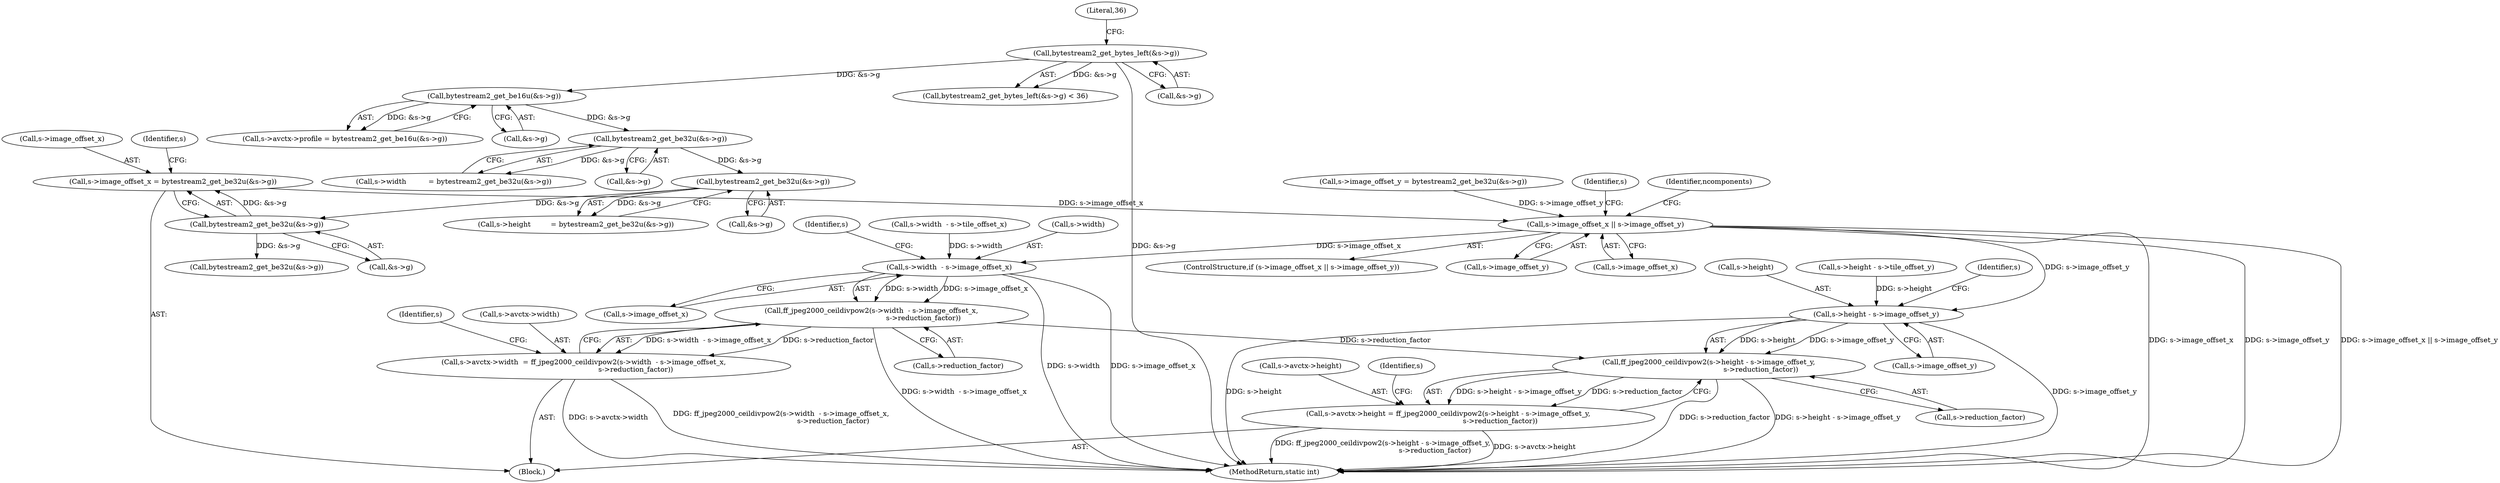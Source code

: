digraph "0_FFmpeg_780669ef7c23c00836a24921fcc6b03be2b8ca4a@pointer" {
"1000168" [label="(Call,s->image_offset_x = bytestream2_get_be32u(&s->g))"];
"1000172" [label="(Call,bytestream2_get_be32u(&s->g))"];
"1000163" [label="(Call,bytestream2_get_be32u(&s->g))"];
"1000154" [label="(Call,bytestream2_get_be32u(&s->g))"];
"1000145" [label="(Call,bytestream2_get_be16u(&s->g))"];
"1000131" [label="(Call,bytestream2_get_bytes_left(&s->g))"];
"1000230" [label="(Call,s->image_offset_x || s->image_offset_y)"];
"1000640" [label="(Call,s->width  - s->image_offset_x)"];
"1000639" [label="(Call,ff_jpeg2000_ceildivpow2(s->width  - s->image_offset_x,\n                                               s->reduction_factor))"];
"1000633" [label="(Call,s->avctx->width  = ff_jpeg2000_ceildivpow2(s->width  - s->image_offset_x,\n                                               s->reduction_factor))"];
"1000656" [label="(Call,ff_jpeg2000_ceildivpow2(s->height - s->image_offset_y,\n                                               s->reduction_factor))"];
"1000650" [label="(Call,s->avctx->height = ff_jpeg2000_ceildivpow2(s->height - s->image_offset_y,\n                                               s->reduction_factor))"];
"1000657" [label="(Call,s->height - s->image_offset_y)"];
"1000150" [label="(Call,s->width          = bytestream2_get_be32u(&s->g))"];
"1000641" [label="(Call,s->width)"];
"1000155" [label="(Call,&s->g)"];
"1000154" [label="(Call,bytestream2_get_be32u(&s->g))"];
"1000648" [label="(Identifier,s)"];
"1000230" [label="(Call,s->image_offset_x || s->image_offset_y)"];
"1000640" [label="(Call,s->width  - s->image_offset_x)"];
"1000181" [label="(Call,bytestream2_get_be32u(&s->g))"];
"1000665" [label="(Identifier,s)"];
"1000169" [label="(Call,s->image_offset_x)"];
"1000159" [label="(Call,s->height         = bytestream2_get_be32u(&s->g))"];
"1000136" [label="(Literal,36)"];
"1000231" [label="(Call,s->image_offset_x)"];
"1000139" [label="(Call,s->avctx->profile = bytestream2_get_be16u(&s->g))"];
"1000247" [label="(Identifier,ncomponents)"];
"1000177" [label="(Call,s->image_offset_y = bytestream2_get_be32u(&s->g))"];
"1000657" [label="(Call,s->height - s->image_offset_y)"];
"1000131" [label="(Call,bytestream2_get_bytes_left(&s->g))"];
"1000130" [label="(Call,bytestream2_get_bytes_left(&s->g) < 36)"];
"1000664" [label="(Call,s->reduction_factor)"];
"1000653" [label="(Identifier,s)"];
"1000651" [label="(Call,s->avctx->height)"];
"1000114" [label="(Block,)"];
"1000672" [label="(Identifier,s)"];
"1000511" [label="(Call,s->height - s->tile_offset_y)"];
"1000656" [label="(Call,ff_jpeg2000_ceildivpow2(s->height - s->image_offset_y,\n                                               s->reduction_factor))"];
"1000229" [label="(ControlStructure,if (s->image_offset_x || s->image_offset_y))"];
"1000633" [label="(Call,s->avctx->width  = ff_jpeg2000_ceildivpow2(s->width  - s->image_offset_x,\n                                               s->reduction_factor))"];
"1000173" [label="(Call,&s->g)"];
"1000496" [label="(Call,s->width  - s->tile_offset_x)"];
"1000179" [label="(Identifier,s)"];
"1000647" [label="(Call,s->reduction_factor)"];
"1000661" [label="(Call,s->image_offset_y)"];
"1000846" [label="(MethodReturn,static int)"];
"1000145" [label="(Call,bytestream2_get_be16u(&s->g))"];
"1000634" [label="(Call,s->avctx->width)"];
"1000234" [label="(Call,s->image_offset_y)"];
"1000240" [label="(Identifier,s)"];
"1000639" [label="(Call,ff_jpeg2000_ceildivpow2(s->width  - s->image_offset_x,\n                                               s->reduction_factor))"];
"1000168" [label="(Call,s->image_offset_x = bytestream2_get_be32u(&s->g))"];
"1000650" [label="(Call,s->avctx->height = ff_jpeg2000_ceildivpow2(s->height - s->image_offset_y,\n                                               s->reduction_factor))"];
"1000146" [label="(Call,&s->g)"];
"1000658" [label="(Call,s->height)"];
"1000163" [label="(Call,bytestream2_get_be32u(&s->g))"];
"1000644" [label="(Call,s->image_offset_x)"];
"1000132" [label="(Call,&s->g)"];
"1000164" [label="(Call,&s->g)"];
"1000172" [label="(Call,bytestream2_get_be32u(&s->g))"];
"1000168" -> "1000114"  [label="AST: "];
"1000168" -> "1000172"  [label="CFG: "];
"1000169" -> "1000168"  [label="AST: "];
"1000172" -> "1000168"  [label="AST: "];
"1000179" -> "1000168"  [label="CFG: "];
"1000172" -> "1000168"  [label="DDG: &s->g"];
"1000168" -> "1000230"  [label="DDG: s->image_offset_x"];
"1000172" -> "1000173"  [label="CFG: "];
"1000173" -> "1000172"  [label="AST: "];
"1000163" -> "1000172"  [label="DDG: &s->g"];
"1000172" -> "1000181"  [label="DDG: &s->g"];
"1000163" -> "1000159"  [label="AST: "];
"1000163" -> "1000164"  [label="CFG: "];
"1000164" -> "1000163"  [label="AST: "];
"1000159" -> "1000163"  [label="CFG: "];
"1000163" -> "1000159"  [label="DDG: &s->g"];
"1000154" -> "1000163"  [label="DDG: &s->g"];
"1000154" -> "1000150"  [label="AST: "];
"1000154" -> "1000155"  [label="CFG: "];
"1000155" -> "1000154"  [label="AST: "];
"1000150" -> "1000154"  [label="CFG: "];
"1000154" -> "1000150"  [label="DDG: &s->g"];
"1000145" -> "1000154"  [label="DDG: &s->g"];
"1000145" -> "1000139"  [label="AST: "];
"1000145" -> "1000146"  [label="CFG: "];
"1000146" -> "1000145"  [label="AST: "];
"1000139" -> "1000145"  [label="CFG: "];
"1000145" -> "1000139"  [label="DDG: &s->g"];
"1000131" -> "1000145"  [label="DDG: &s->g"];
"1000131" -> "1000130"  [label="AST: "];
"1000131" -> "1000132"  [label="CFG: "];
"1000132" -> "1000131"  [label="AST: "];
"1000136" -> "1000131"  [label="CFG: "];
"1000131" -> "1000846"  [label="DDG: &s->g"];
"1000131" -> "1000130"  [label="DDG: &s->g"];
"1000230" -> "1000229"  [label="AST: "];
"1000230" -> "1000231"  [label="CFG: "];
"1000230" -> "1000234"  [label="CFG: "];
"1000231" -> "1000230"  [label="AST: "];
"1000234" -> "1000230"  [label="AST: "];
"1000240" -> "1000230"  [label="CFG: "];
"1000247" -> "1000230"  [label="CFG: "];
"1000230" -> "1000846"  [label="DDG: s->image_offset_x"];
"1000230" -> "1000846"  [label="DDG: s->image_offset_y"];
"1000230" -> "1000846"  [label="DDG: s->image_offset_x || s->image_offset_y"];
"1000177" -> "1000230"  [label="DDG: s->image_offset_y"];
"1000230" -> "1000640"  [label="DDG: s->image_offset_x"];
"1000230" -> "1000657"  [label="DDG: s->image_offset_y"];
"1000640" -> "1000639"  [label="AST: "];
"1000640" -> "1000644"  [label="CFG: "];
"1000641" -> "1000640"  [label="AST: "];
"1000644" -> "1000640"  [label="AST: "];
"1000648" -> "1000640"  [label="CFG: "];
"1000640" -> "1000846"  [label="DDG: s->width"];
"1000640" -> "1000846"  [label="DDG: s->image_offset_x"];
"1000640" -> "1000639"  [label="DDG: s->width"];
"1000640" -> "1000639"  [label="DDG: s->image_offset_x"];
"1000496" -> "1000640"  [label="DDG: s->width"];
"1000639" -> "1000633"  [label="AST: "];
"1000639" -> "1000647"  [label="CFG: "];
"1000647" -> "1000639"  [label="AST: "];
"1000633" -> "1000639"  [label="CFG: "];
"1000639" -> "1000846"  [label="DDG: s->width  - s->image_offset_x"];
"1000639" -> "1000633"  [label="DDG: s->width  - s->image_offset_x"];
"1000639" -> "1000633"  [label="DDG: s->reduction_factor"];
"1000639" -> "1000656"  [label="DDG: s->reduction_factor"];
"1000633" -> "1000114"  [label="AST: "];
"1000634" -> "1000633"  [label="AST: "];
"1000653" -> "1000633"  [label="CFG: "];
"1000633" -> "1000846"  [label="DDG: ff_jpeg2000_ceildivpow2(s->width  - s->image_offset_x,\n                                               s->reduction_factor)"];
"1000633" -> "1000846"  [label="DDG: s->avctx->width"];
"1000656" -> "1000650"  [label="AST: "];
"1000656" -> "1000664"  [label="CFG: "];
"1000657" -> "1000656"  [label="AST: "];
"1000664" -> "1000656"  [label="AST: "];
"1000650" -> "1000656"  [label="CFG: "];
"1000656" -> "1000846"  [label="DDG: s->reduction_factor"];
"1000656" -> "1000846"  [label="DDG: s->height - s->image_offset_y"];
"1000656" -> "1000650"  [label="DDG: s->height - s->image_offset_y"];
"1000656" -> "1000650"  [label="DDG: s->reduction_factor"];
"1000657" -> "1000656"  [label="DDG: s->height"];
"1000657" -> "1000656"  [label="DDG: s->image_offset_y"];
"1000650" -> "1000114"  [label="AST: "];
"1000651" -> "1000650"  [label="AST: "];
"1000672" -> "1000650"  [label="CFG: "];
"1000650" -> "1000846"  [label="DDG: ff_jpeg2000_ceildivpow2(s->height - s->image_offset_y,\n                                               s->reduction_factor)"];
"1000650" -> "1000846"  [label="DDG: s->avctx->height"];
"1000657" -> "1000661"  [label="CFG: "];
"1000658" -> "1000657"  [label="AST: "];
"1000661" -> "1000657"  [label="AST: "];
"1000665" -> "1000657"  [label="CFG: "];
"1000657" -> "1000846"  [label="DDG: s->image_offset_y"];
"1000657" -> "1000846"  [label="DDG: s->height"];
"1000511" -> "1000657"  [label="DDG: s->height"];
}
